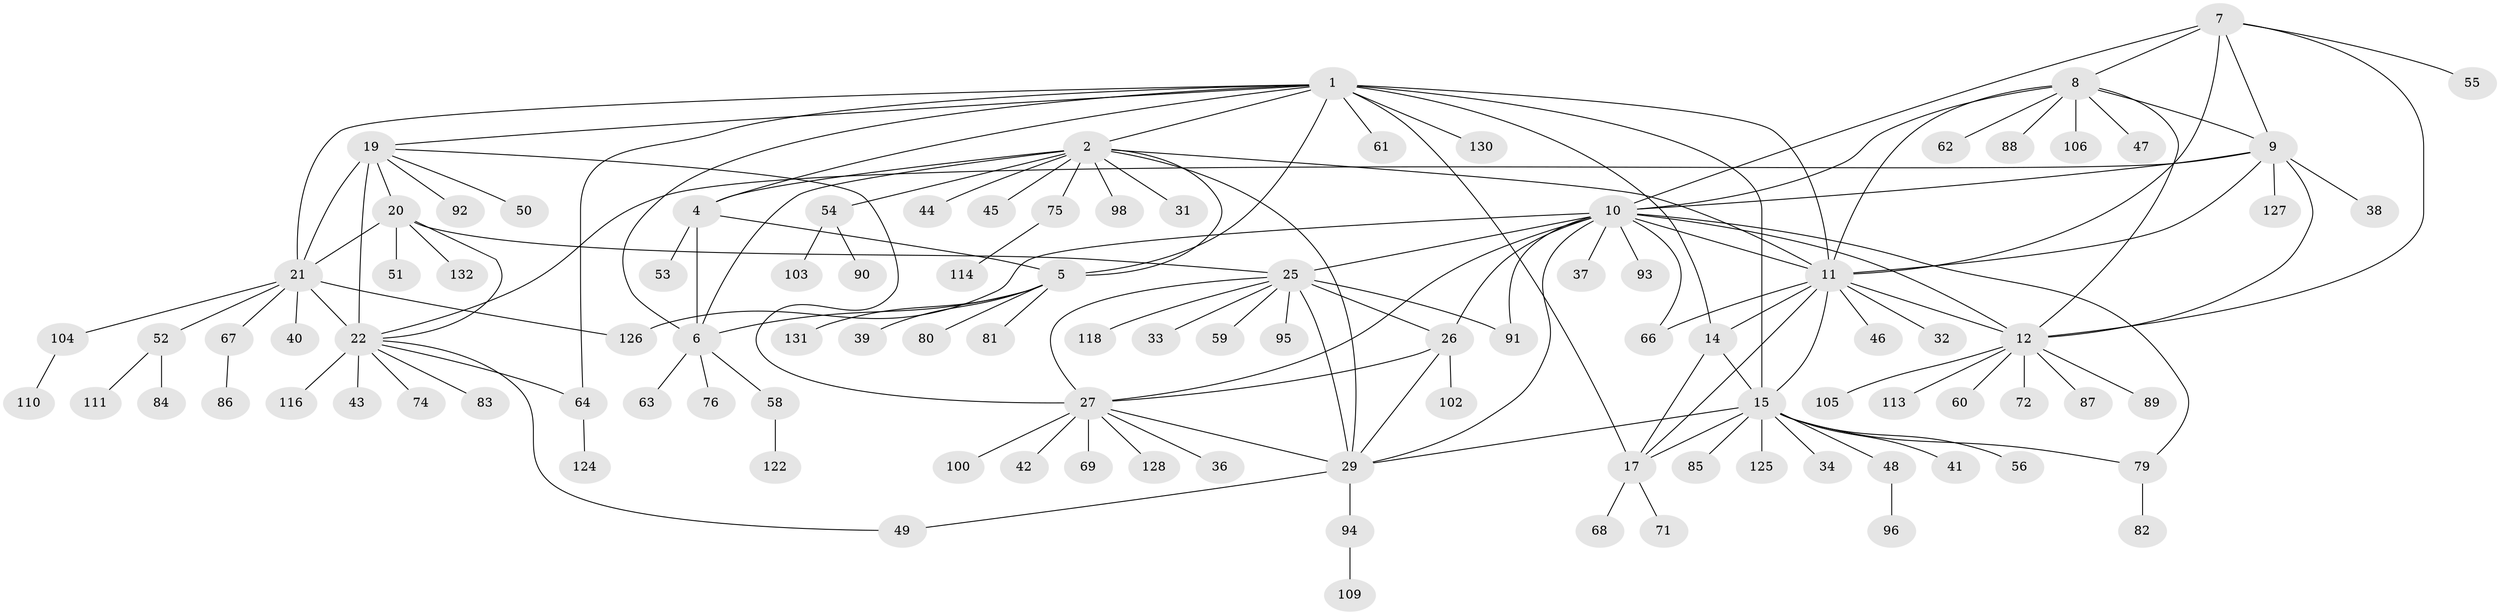 // original degree distribution, {8: 0.05303030303030303, 10: 0.045454545454545456, 6: 0.015151515151515152, 9: 0.045454545454545456, 7: 0.045454545454545456, 12: 0.015151515151515152, 11: 0.007575757575757576, 1: 0.6212121212121212, 2: 0.10606060606060606, 3: 0.03787878787878788, 4: 0.007575757575757576}
// Generated by graph-tools (version 1.1) at 2025/11/02/27/25 16:11:36]
// undirected, 104 vertices, 147 edges
graph export_dot {
graph [start="1"]
  node [color=gray90,style=filled];
  1 [super="+13"];
  2 [super="+3"];
  4;
  5 [super="+65"];
  6 [super="+73"];
  7 [super="+108"];
  8 [super="+101"];
  9;
  10 [super="+30"];
  11 [super="+16"];
  12 [super="+70"];
  14 [super="+107"];
  15 [super="+18"];
  17 [super="+35"];
  19 [super="+23"];
  20 [super="+119"];
  21 [super="+117"];
  22 [super="+24"];
  25 [super="+28"];
  26 [super="+57"];
  27 [super="+99"];
  29 [super="+123"];
  31;
  32;
  33;
  34;
  36;
  37;
  38;
  39;
  40;
  41;
  42;
  43;
  44;
  45;
  46;
  47;
  48;
  49;
  50;
  51;
  52;
  53;
  54;
  55;
  56;
  58;
  59;
  60;
  61;
  62;
  63;
  64 [super="+77"];
  66;
  67 [super="+78"];
  68;
  69 [super="+115"];
  71;
  72 [super="+129"];
  74;
  75 [super="+112"];
  76;
  79;
  80;
  81;
  82;
  83;
  84;
  85;
  86;
  87 [super="+97"];
  88;
  89;
  90;
  91;
  92;
  93;
  94;
  95;
  96;
  98;
  100;
  102;
  103;
  104 [super="+120"];
  105;
  106;
  109;
  110;
  111 [super="+121"];
  113;
  114;
  116;
  118;
  122;
  124;
  125;
  126;
  127;
  128;
  130;
  131;
  132;
  1 -- 2 [weight=2];
  1 -- 4;
  1 -- 5;
  1 -- 6;
  1 -- 19;
  1 -- 130;
  1 -- 64;
  1 -- 14;
  1 -- 15 [weight=2];
  1 -- 17;
  1 -- 21;
  1 -- 61;
  1 -- 11;
  2 -- 4 [weight=2];
  2 -- 5 [weight=2];
  2 -- 6 [weight=2];
  2 -- 29;
  2 -- 31;
  2 -- 44;
  2 -- 98;
  2 -- 11;
  2 -- 75;
  2 -- 45;
  2 -- 54;
  4 -- 5;
  4 -- 6;
  4 -- 53;
  5 -- 6;
  5 -- 39;
  5 -- 80;
  5 -- 81;
  5 -- 131;
  6 -- 58;
  6 -- 63;
  6 -- 76;
  7 -- 8;
  7 -- 9;
  7 -- 10;
  7 -- 11;
  7 -- 12;
  7 -- 55;
  8 -- 9;
  8 -- 10;
  8 -- 11;
  8 -- 12;
  8 -- 47;
  8 -- 62;
  8 -- 88;
  8 -- 106;
  9 -- 10;
  9 -- 11;
  9 -- 12;
  9 -- 38;
  9 -- 127;
  9 -- 22;
  10 -- 11;
  10 -- 12;
  10 -- 66;
  10 -- 91;
  10 -- 93;
  10 -- 126;
  10 -- 26;
  10 -- 37;
  10 -- 25 [weight=2];
  10 -- 27;
  10 -- 29;
  10 -- 79;
  11 -- 12;
  11 -- 32;
  11 -- 46;
  11 -- 17;
  11 -- 66;
  11 -- 14;
  11 -- 15 [weight=2];
  12 -- 60;
  12 -- 72;
  12 -- 87;
  12 -- 89;
  12 -- 105;
  12 -- 113;
  14 -- 15 [weight=2];
  14 -- 17;
  15 -- 17 [weight=2];
  15 -- 29;
  15 -- 34;
  15 -- 56;
  15 -- 79;
  15 -- 41;
  15 -- 48;
  15 -- 85;
  15 -- 125;
  17 -- 68;
  17 -- 71;
  19 -- 20 [weight=2];
  19 -- 21 [weight=2];
  19 -- 22 [weight=4];
  19 -- 50;
  19 -- 92;
  19 -- 27;
  20 -- 21;
  20 -- 22 [weight=2];
  20 -- 25;
  20 -- 51;
  20 -- 132;
  21 -- 22 [weight=2];
  21 -- 40;
  21 -- 52;
  21 -- 67;
  21 -- 104;
  21 -- 126;
  22 -- 43;
  22 -- 49;
  22 -- 64;
  22 -- 74;
  22 -- 83;
  22 -- 116;
  25 -- 26 [weight=2];
  25 -- 27 [weight=2];
  25 -- 29 [weight=2];
  25 -- 91;
  25 -- 95;
  25 -- 33;
  25 -- 59;
  25 -- 118;
  26 -- 27;
  26 -- 29;
  26 -- 102;
  27 -- 29;
  27 -- 36;
  27 -- 42;
  27 -- 69;
  27 -- 100;
  27 -- 128;
  29 -- 49;
  29 -- 94;
  48 -- 96;
  52 -- 84;
  52 -- 111;
  54 -- 90;
  54 -- 103;
  58 -- 122;
  64 -- 124;
  67 -- 86;
  75 -- 114;
  79 -- 82;
  94 -- 109;
  104 -- 110;
}
